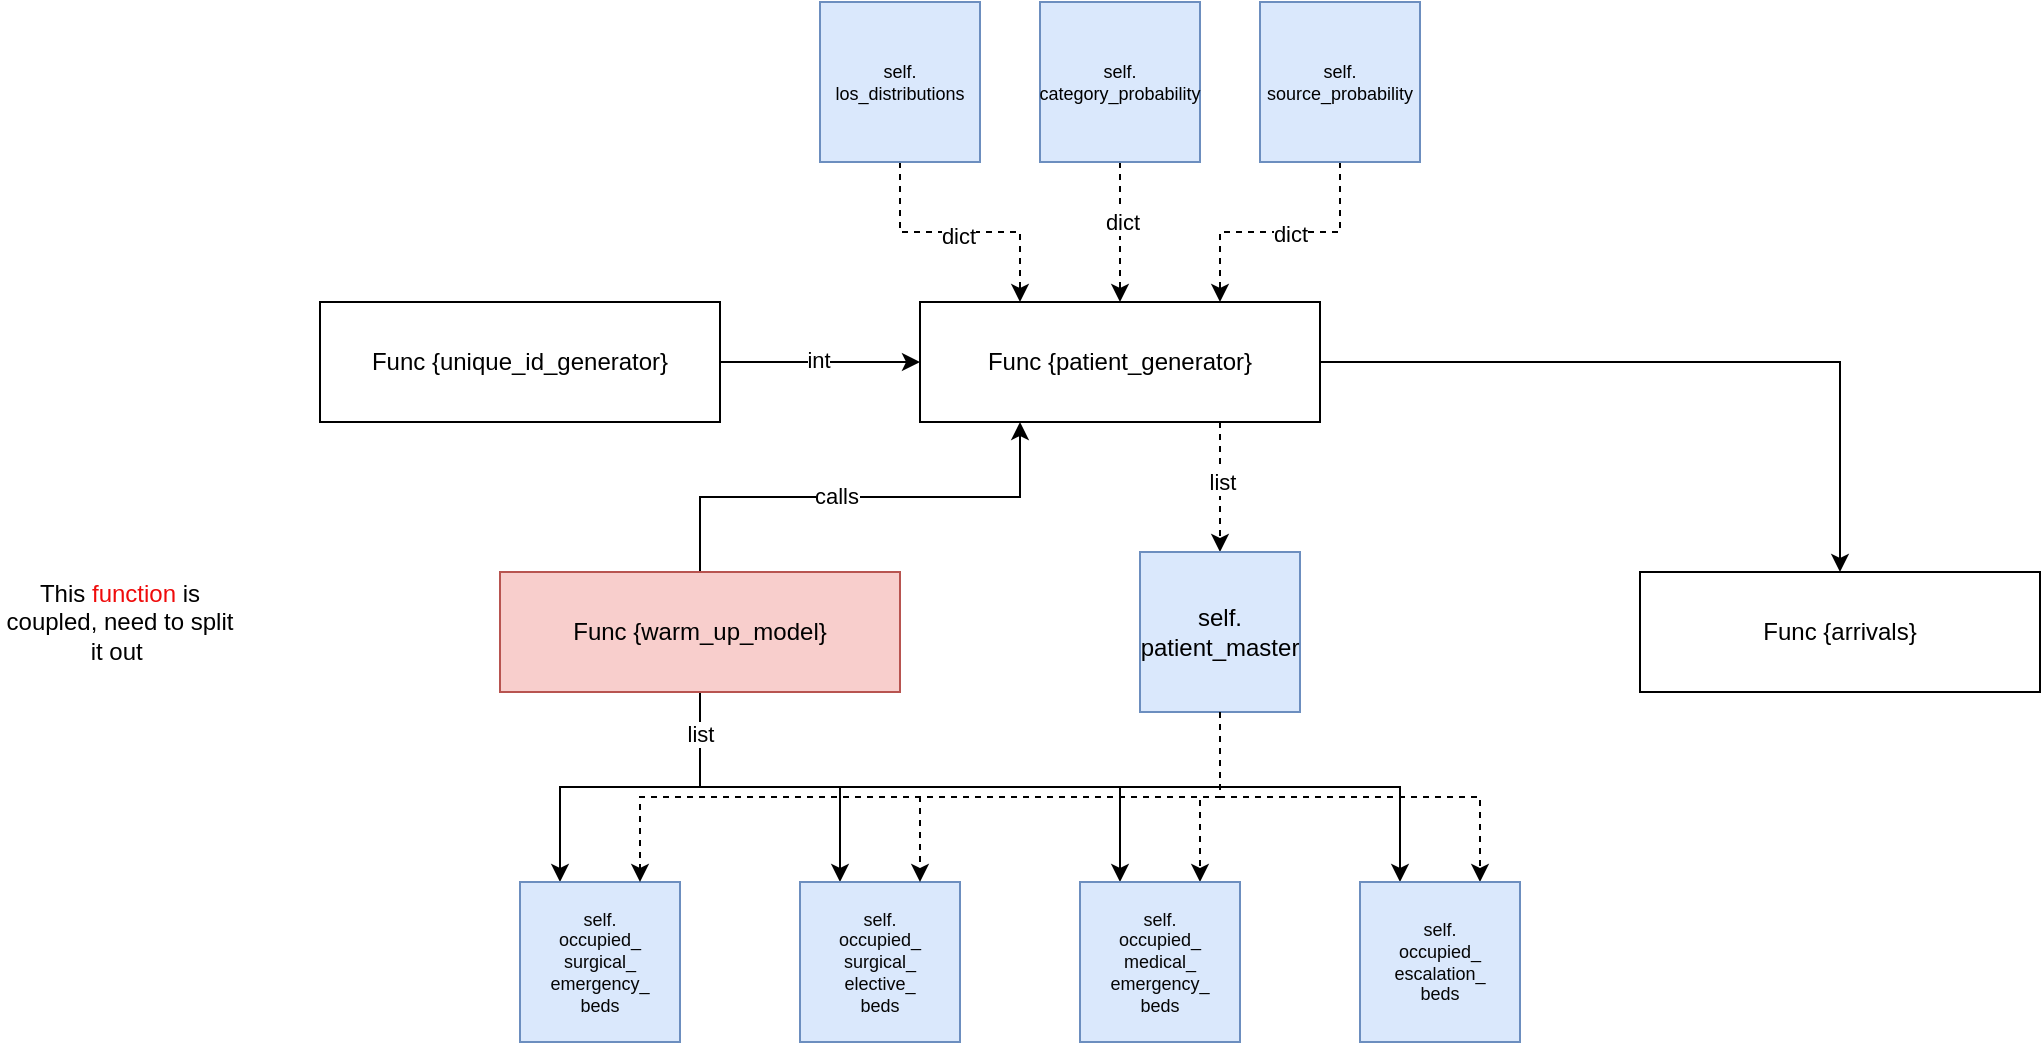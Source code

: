<mxfile version="22.0.2" type="device">
  <diagram name="Page-1" id="2YBvvXClWsGukQMizWep">
    <mxGraphModel dx="2632" dy="735" grid="1" gridSize="10" guides="1" tooltips="1" connect="1" arrows="1" fold="1" page="1" pageScale="1" pageWidth="850" pageHeight="1100" math="0" shadow="0">
      <root>
        <mxCell id="0" />
        <mxCell id="1" parent="0" />
        <mxCell id="R9RrN_RlZ74akKqqiqNs-4" style="edgeStyle=orthogonalEdgeStyle;rounded=0;orthogonalLoop=1;jettySize=auto;html=1;entryX=0;entryY=0.5;entryDx=0;entryDy=0;" edge="1" parent="1" source="R9RrN_RlZ74akKqqiqNs-2" target="R9RrN_RlZ74akKqqiqNs-3">
          <mxGeometry relative="1" as="geometry" />
        </mxCell>
        <mxCell id="R9RrN_RlZ74akKqqiqNs-9" value="int" style="edgeLabel;html=1;align=center;verticalAlign=middle;resizable=0;points=[];" vertex="1" connectable="0" parent="R9RrN_RlZ74akKqqiqNs-4">
          <mxGeometry x="-0.024" y="1" relative="1" as="geometry">
            <mxPoint as="offset" />
          </mxGeometry>
        </mxCell>
        <mxCell id="R9RrN_RlZ74akKqqiqNs-2" value="Func {unique_id_generator}" style="rounded=0;whiteSpace=wrap;html=1;" vertex="1" parent="1">
          <mxGeometry x="120" y="470" width="200" height="60" as="geometry" />
        </mxCell>
        <mxCell id="R9RrN_RlZ74akKqqiqNs-8" style="edgeStyle=orthogonalEdgeStyle;rounded=0;orthogonalLoop=1;jettySize=auto;html=1;entryX=0.5;entryY=0;entryDx=0;entryDy=0;" edge="1" parent="1" source="R9RrN_RlZ74akKqqiqNs-3" target="R9RrN_RlZ74akKqqiqNs-7">
          <mxGeometry relative="1" as="geometry" />
        </mxCell>
        <mxCell id="R9RrN_RlZ74akKqqiqNs-14" style="edgeStyle=orthogonalEdgeStyle;rounded=0;orthogonalLoop=1;jettySize=auto;html=1;dashed=1;exitX=0.75;exitY=1;exitDx=0;exitDy=0;" edge="1" parent="1" source="R9RrN_RlZ74akKqqiqNs-3" target="R9RrN_RlZ74akKqqiqNs-13">
          <mxGeometry relative="1" as="geometry" />
        </mxCell>
        <mxCell id="R9RrN_RlZ74akKqqiqNs-16" value="list" style="edgeLabel;html=1;align=center;verticalAlign=middle;resizable=0;points=[];" vertex="1" connectable="0" parent="R9RrN_RlZ74akKqqiqNs-14">
          <mxGeometry x="-0.089" y="1" relative="1" as="geometry">
            <mxPoint as="offset" />
          </mxGeometry>
        </mxCell>
        <mxCell id="R9RrN_RlZ74akKqqiqNs-3" value="Func {patient_generator&lt;span style=&quot;background-color: initial;&quot;&gt;}&lt;/span&gt;" style="rounded=0;whiteSpace=wrap;html=1;" vertex="1" parent="1">
          <mxGeometry x="420" y="470" width="200" height="60" as="geometry" />
        </mxCell>
        <mxCell id="R9RrN_RlZ74akKqqiqNs-10" style="edgeStyle=orthogonalEdgeStyle;rounded=0;orthogonalLoop=1;jettySize=auto;html=1;entryX=0.25;entryY=1;entryDx=0;entryDy=0;exitX=0.5;exitY=0;exitDx=0;exitDy=0;" edge="1" parent="1" source="R9RrN_RlZ74akKqqiqNs-5" target="R9RrN_RlZ74akKqqiqNs-3">
          <mxGeometry relative="1" as="geometry">
            <mxPoint x="470" y="600" as="sourcePoint" />
          </mxGeometry>
        </mxCell>
        <mxCell id="R9RrN_RlZ74akKqqiqNs-11" value="calls" style="edgeLabel;html=1;align=center;verticalAlign=middle;resizable=0;points=[];" vertex="1" connectable="0" parent="R9RrN_RlZ74akKqqiqNs-10">
          <mxGeometry x="-0.102" y="1" relative="1" as="geometry">
            <mxPoint as="offset" />
          </mxGeometry>
        </mxCell>
        <mxCell id="R9RrN_RlZ74akKqqiqNs-31" style="edgeStyle=orthogonalEdgeStyle;rounded=0;orthogonalLoop=1;jettySize=auto;html=1;entryX=0.25;entryY=0;entryDx=0;entryDy=0;" edge="1" parent="1" source="R9RrN_RlZ74akKqqiqNs-5" target="R9RrN_RlZ74akKqqiqNs-27">
          <mxGeometry relative="1" as="geometry" />
        </mxCell>
        <mxCell id="R9RrN_RlZ74akKqqiqNs-32" style="edgeStyle=orthogonalEdgeStyle;rounded=0;orthogonalLoop=1;jettySize=auto;html=1;entryX=0.25;entryY=0;entryDx=0;entryDy=0;" edge="1" parent="1" source="R9RrN_RlZ74akKqqiqNs-5" target="R9RrN_RlZ74akKqqiqNs-28">
          <mxGeometry relative="1" as="geometry" />
        </mxCell>
        <mxCell id="R9RrN_RlZ74akKqqiqNs-33" style="edgeStyle=orthogonalEdgeStyle;rounded=0;orthogonalLoop=1;jettySize=auto;html=1;exitX=0.5;exitY=1;exitDx=0;exitDy=0;entryX=0.25;entryY=0;entryDx=0;entryDy=0;" edge="1" parent="1" source="R9RrN_RlZ74akKqqiqNs-5" target="R9RrN_RlZ74akKqqiqNs-29">
          <mxGeometry relative="1" as="geometry" />
        </mxCell>
        <mxCell id="R9RrN_RlZ74akKqqiqNs-34" style="edgeStyle=orthogonalEdgeStyle;rounded=0;orthogonalLoop=1;jettySize=auto;html=1;exitX=0.5;exitY=1;exitDx=0;exitDy=0;entryX=0.25;entryY=0;entryDx=0;entryDy=0;" edge="1" parent="1" source="R9RrN_RlZ74akKqqiqNs-5" target="R9RrN_RlZ74akKqqiqNs-30">
          <mxGeometry relative="1" as="geometry" />
        </mxCell>
        <mxCell id="R9RrN_RlZ74akKqqiqNs-39" value="list" style="edgeLabel;html=1;align=center;verticalAlign=middle;resizable=0;points=[];" vertex="1" connectable="0" parent="R9RrN_RlZ74akKqqiqNs-34">
          <mxGeometry x="-0.907" relative="1" as="geometry">
            <mxPoint as="offset" />
          </mxGeometry>
        </mxCell>
        <mxCell id="R9RrN_RlZ74akKqqiqNs-5" value="Func {warm_up_model&lt;span style=&quot;background-color: initial;&quot;&gt;}&lt;/span&gt;" style="rounded=0;whiteSpace=wrap;html=1;fillColor=#f8cecc;strokeColor=#b85450;" vertex="1" parent="1">
          <mxGeometry x="210" y="605" width="200" height="60" as="geometry" />
        </mxCell>
        <mxCell id="R9RrN_RlZ74akKqqiqNs-7" value="Func {arrivals&lt;span style=&quot;background-color: initial;&quot;&gt;}&lt;/span&gt;" style="rounded=0;whiteSpace=wrap;html=1;" vertex="1" parent="1">
          <mxGeometry x="780" y="605" width="200" height="60" as="geometry" />
        </mxCell>
        <mxCell id="R9RrN_RlZ74akKqqiqNs-35" style="edgeStyle=orthogonalEdgeStyle;rounded=0;orthogonalLoop=1;jettySize=auto;html=1;entryX=0.75;entryY=0;entryDx=0;entryDy=0;dashed=1;" edge="1" parent="1" source="R9RrN_RlZ74akKqqiqNs-13" target="R9RrN_RlZ74akKqqiqNs-29">
          <mxGeometry relative="1" as="geometry" />
        </mxCell>
        <mxCell id="R9RrN_RlZ74akKqqiqNs-36" style="edgeStyle=orthogonalEdgeStyle;rounded=0;orthogonalLoop=1;jettySize=auto;html=1;entryX=0.75;entryY=0;entryDx=0;entryDy=0;exitX=0.5;exitY=1;exitDx=0;exitDy=0;dashed=1;" edge="1" parent="1" source="R9RrN_RlZ74akKqqiqNs-13" target="R9RrN_RlZ74akKqqiqNs-30">
          <mxGeometry relative="1" as="geometry" />
        </mxCell>
        <mxCell id="R9RrN_RlZ74akKqqiqNs-13" value="self.&lt;br&gt;patient_master" style="whiteSpace=wrap;html=1;aspect=fixed;fillColor=#dae8fc;strokeColor=#6c8ebf;" vertex="1" parent="1">
          <mxGeometry x="530" y="595" width="80" height="80" as="geometry" />
        </mxCell>
        <mxCell id="R9RrN_RlZ74akKqqiqNs-21" style="edgeStyle=orthogonalEdgeStyle;rounded=0;orthogonalLoop=1;jettySize=auto;html=1;entryX=0.25;entryY=0;entryDx=0;entryDy=0;dashed=1;" edge="1" parent="1" source="R9RrN_RlZ74akKqqiqNs-18" target="R9RrN_RlZ74akKqqiqNs-3">
          <mxGeometry relative="1" as="geometry" />
        </mxCell>
        <mxCell id="R9RrN_RlZ74akKqqiqNs-24" value="dict" style="edgeLabel;html=1;align=center;verticalAlign=middle;resizable=0;points=[];" vertex="1" connectable="0" parent="R9RrN_RlZ74akKqqiqNs-21">
          <mxGeometry x="-0.025" y="-2" relative="1" as="geometry">
            <mxPoint as="offset" />
          </mxGeometry>
        </mxCell>
        <mxCell id="R9RrN_RlZ74akKqqiqNs-18" value="self.&lt;br&gt;los_distributions" style="whiteSpace=wrap;html=1;aspect=fixed;fillColor=#dae8fc;strokeColor=#6c8ebf;fontSize=9;" vertex="1" parent="1">
          <mxGeometry x="370" y="320" width="80" height="80" as="geometry" />
        </mxCell>
        <mxCell id="R9RrN_RlZ74akKqqiqNs-22" style="edgeStyle=orthogonalEdgeStyle;rounded=0;orthogonalLoop=1;jettySize=auto;html=1;entryX=0.5;entryY=0;entryDx=0;entryDy=0;dashed=1;" edge="1" parent="1" source="R9RrN_RlZ74akKqqiqNs-19" target="R9RrN_RlZ74akKqqiqNs-3">
          <mxGeometry relative="1" as="geometry" />
        </mxCell>
        <mxCell id="R9RrN_RlZ74akKqqiqNs-25" value="dict" style="edgeLabel;html=1;align=center;verticalAlign=middle;resizable=0;points=[];" vertex="1" connectable="0" parent="R9RrN_RlZ74akKqqiqNs-22">
          <mxGeometry x="-0.139" y="1" relative="1" as="geometry">
            <mxPoint as="offset" />
          </mxGeometry>
        </mxCell>
        <mxCell id="R9RrN_RlZ74akKqqiqNs-19" value="self.&lt;br style=&quot;font-size: 9px;&quot;&gt;category_probability" style="whiteSpace=wrap;html=1;aspect=fixed;fillColor=#dae8fc;strokeColor=#6c8ebf;fontSize=9;" vertex="1" parent="1">
          <mxGeometry x="480" y="320" width="80" height="80" as="geometry" />
        </mxCell>
        <mxCell id="R9RrN_RlZ74akKqqiqNs-23" style="edgeStyle=orthogonalEdgeStyle;rounded=0;orthogonalLoop=1;jettySize=auto;html=1;entryX=0.75;entryY=0;entryDx=0;entryDy=0;dashed=1;" edge="1" parent="1" source="R9RrN_RlZ74akKqqiqNs-20" target="R9RrN_RlZ74akKqqiqNs-3">
          <mxGeometry relative="1" as="geometry" />
        </mxCell>
        <mxCell id="R9RrN_RlZ74akKqqiqNs-26" value="dict" style="edgeLabel;html=1;align=center;verticalAlign=middle;resizable=0;points=[];" vertex="1" connectable="0" parent="R9RrN_RlZ74akKqqiqNs-23">
          <mxGeometry x="-0.068" y="1" relative="1" as="geometry">
            <mxPoint as="offset" />
          </mxGeometry>
        </mxCell>
        <mxCell id="R9RrN_RlZ74akKqqiqNs-20" value="self.&lt;br style=&quot;font-size: 9px;&quot;&gt;source_probability" style="whiteSpace=wrap;html=1;aspect=fixed;fillColor=#dae8fc;strokeColor=#6c8ebf;fontSize=9;" vertex="1" parent="1">
          <mxGeometry x="590" y="320" width="80" height="80" as="geometry" />
        </mxCell>
        <mxCell id="R9RrN_RlZ74akKqqiqNs-27" value="self.&lt;br style=&quot;font-size: 9px;&quot;&gt;occupied_&lt;br style=&quot;font-size: 9px;&quot;&gt;surgical_&lt;br style=&quot;font-size: 9px;&quot;&gt;emergency_&lt;br style=&quot;font-size: 9px;&quot;&gt;beds" style="whiteSpace=wrap;html=1;aspect=fixed;fillColor=#dae8fc;strokeColor=#6c8ebf;labelBackgroundColor=none;fontFamily=Helvetica;fontSize=9;fontColor=#050505;" vertex="1" parent="1">
          <mxGeometry x="220" y="760" width="80" height="80" as="geometry" />
        </mxCell>
        <mxCell id="R9RrN_RlZ74akKqqiqNs-28" value="self.&lt;br style=&quot;font-size: 9px;&quot;&gt;&lt;div style=&quot;font-size: 9px;&quot;&gt;&lt;div style=&quot;font-size: 9px;&quot;&gt;occupied_&lt;/div&gt;&lt;div style=&quot;font-size: 9px;&quot;&gt;surgical_&lt;/div&gt;&lt;div style=&quot;font-size: 9px;&quot;&gt;elective_&lt;/div&gt;&lt;div style=&quot;font-size: 9px;&quot;&gt;beds&lt;/div&gt;&lt;/div&gt;" style="whiteSpace=wrap;html=1;aspect=fixed;fillColor=#dae8fc;strokeColor=#6c8ebf;fontFamily=Helvetica;fontSize=9;labelBackgroundColor=none;fontColor=#050505;" vertex="1" parent="1">
          <mxGeometry x="360" y="760" width="80" height="80" as="geometry" />
        </mxCell>
        <mxCell id="R9RrN_RlZ74akKqqiqNs-29" value="self.&lt;br style=&quot;font-size: 9px;&quot;&gt;&lt;div style=&quot;font-size: 9px;&quot;&gt;&lt;div style=&quot;font-size: 9px;&quot;&gt;occupied_&lt;/div&gt;&lt;div style=&quot;font-size: 9px;&quot;&gt;medical_&lt;/div&gt;&lt;div style=&quot;font-size: 9px;&quot;&gt;emergency_&lt;/div&gt;&lt;div style=&quot;font-size: 9px;&quot;&gt;beds&lt;/div&gt;&lt;/div&gt;" style="whiteSpace=wrap;html=1;aspect=fixed;fillColor=#dae8fc;strokeColor=#6c8ebf;fontSize=9;labelBackgroundColor=none;fontFamily=Helvetica;fontColor=#050505;" vertex="1" parent="1">
          <mxGeometry x="500" y="760" width="80" height="80" as="geometry" />
        </mxCell>
        <mxCell id="R9RrN_RlZ74akKqqiqNs-30" value="self.&lt;br style=&quot;font-size: 9px;&quot;&gt;&lt;div style=&quot;font-size: 9px;&quot;&gt;&lt;div style=&quot;font-size: 9px;&quot;&gt;occupied_&lt;/div&gt;&lt;div style=&quot;font-size: 9px;&quot;&gt;e&lt;span style=&quot;background-color: initial;&quot;&gt;scalation_&lt;/span&gt;&lt;/div&gt;&lt;div style=&quot;font-size: 9px;&quot;&gt;&lt;span style=&quot;background-color: initial;&quot;&gt;beds&lt;/span&gt;&lt;/div&gt;&lt;/div&gt;" style="whiteSpace=wrap;html=1;aspect=fixed;fillColor=#dae8fc;strokeColor=#6c8ebf;labelBackgroundColor=none;fontFamily=Helvetica;fontSize=9;fontColor=#050505;" vertex="1" parent="1">
          <mxGeometry x="640" y="760" width="80" height="80" as="geometry" />
        </mxCell>
        <mxCell id="R9RrN_RlZ74akKqqiqNs-37" style="edgeStyle=orthogonalEdgeStyle;rounded=0;orthogonalLoop=1;jettySize=auto;html=1;entryX=0.75;entryY=0;entryDx=0;entryDy=0;exitX=0.5;exitY=1;exitDx=0;exitDy=0;dashed=1;" edge="1" parent="1" source="R9RrN_RlZ74akKqqiqNs-13" target="R9RrN_RlZ74akKqqiqNs-27">
          <mxGeometry relative="1" as="geometry">
            <mxPoint x="570" y="685" as="sourcePoint" />
            <mxPoint x="710" y="770" as="targetPoint" />
          </mxGeometry>
        </mxCell>
        <mxCell id="R9RrN_RlZ74akKqqiqNs-38" style="edgeStyle=orthogonalEdgeStyle;rounded=0;orthogonalLoop=1;jettySize=auto;html=1;entryX=0.75;entryY=0;entryDx=0;entryDy=0;exitX=0.5;exitY=1;exitDx=0;exitDy=0;dashed=1;" edge="1" parent="1" source="R9RrN_RlZ74akKqqiqNs-13" target="R9RrN_RlZ74akKqqiqNs-28">
          <mxGeometry relative="1" as="geometry">
            <mxPoint x="570" y="685" as="sourcePoint" />
            <mxPoint x="290" y="770" as="targetPoint" />
          </mxGeometry>
        </mxCell>
        <mxCell id="R9RrN_RlZ74akKqqiqNs-40" value="This &lt;font color=&quot;#ef0b0b&quot;&gt;function &lt;/font&gt;is coupled, need to split it out&amp;nbsp;" style="text;html=1;strokeColor=none;fillColor=none;align=center;verticalAlign=middle;whiteSpace=wrap;rounded=0;" vertex="1" parent="1">
          <mxGeometry x="-40" y="585" width="120" height="90" as="geometry" />
        </mxCell>
      </root>
    </mxGraphModel>
  </diagram>
</mxfile>
